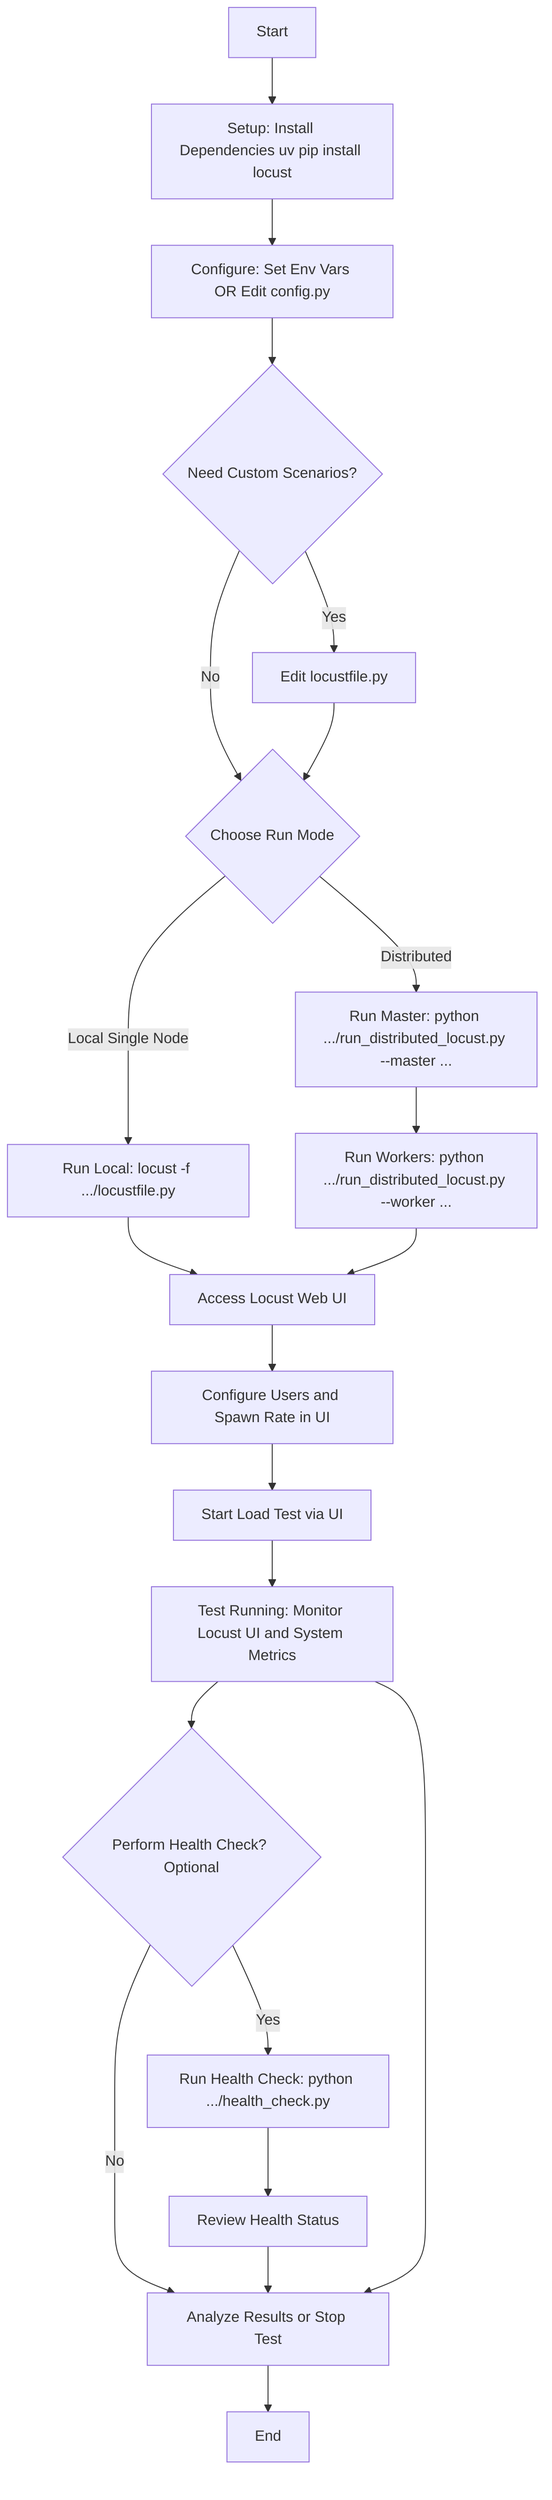 graph TD
    A[Start] --> B[Setup: Install Dependencies uv pip install locust];
    B --> C[Configure: Set Env Vars OR Edit config.py];
    C --> D{Need Custom Scenarios?};
    D -- Yes --> E[Edit locustfile.py];
    D -- No --> F{Choose Run Mode};
    E --> F;

    F -- Local Single Node --> G[Run Local: locust -f .../locustfile.py];
    F -- Distributed --> H[Run Master: python .../run_distributed_locust.py --master ...];
    H --> I[Run Workers: python .../run_distributed_locust.py --worker ...];

    G --> J[Access Locust Web UI];
    I --> J;

    J --> K[Configure Users and Spawn Rate in UI];
    K --> L[Start Load Test via UI];
    L --> M[Test Running: Monitor Locust UI and System Metrics];

    M --> N{Perform Health Check? Optional};
    N -- Yes --> O[Run Health Check: python .../health_check.py];
    O --> P[Review Health Status];
    N -- No --> Q[Analyze Results or Stop Test];
    P --> Q;
    M --> Q;

    Q --> R[End];